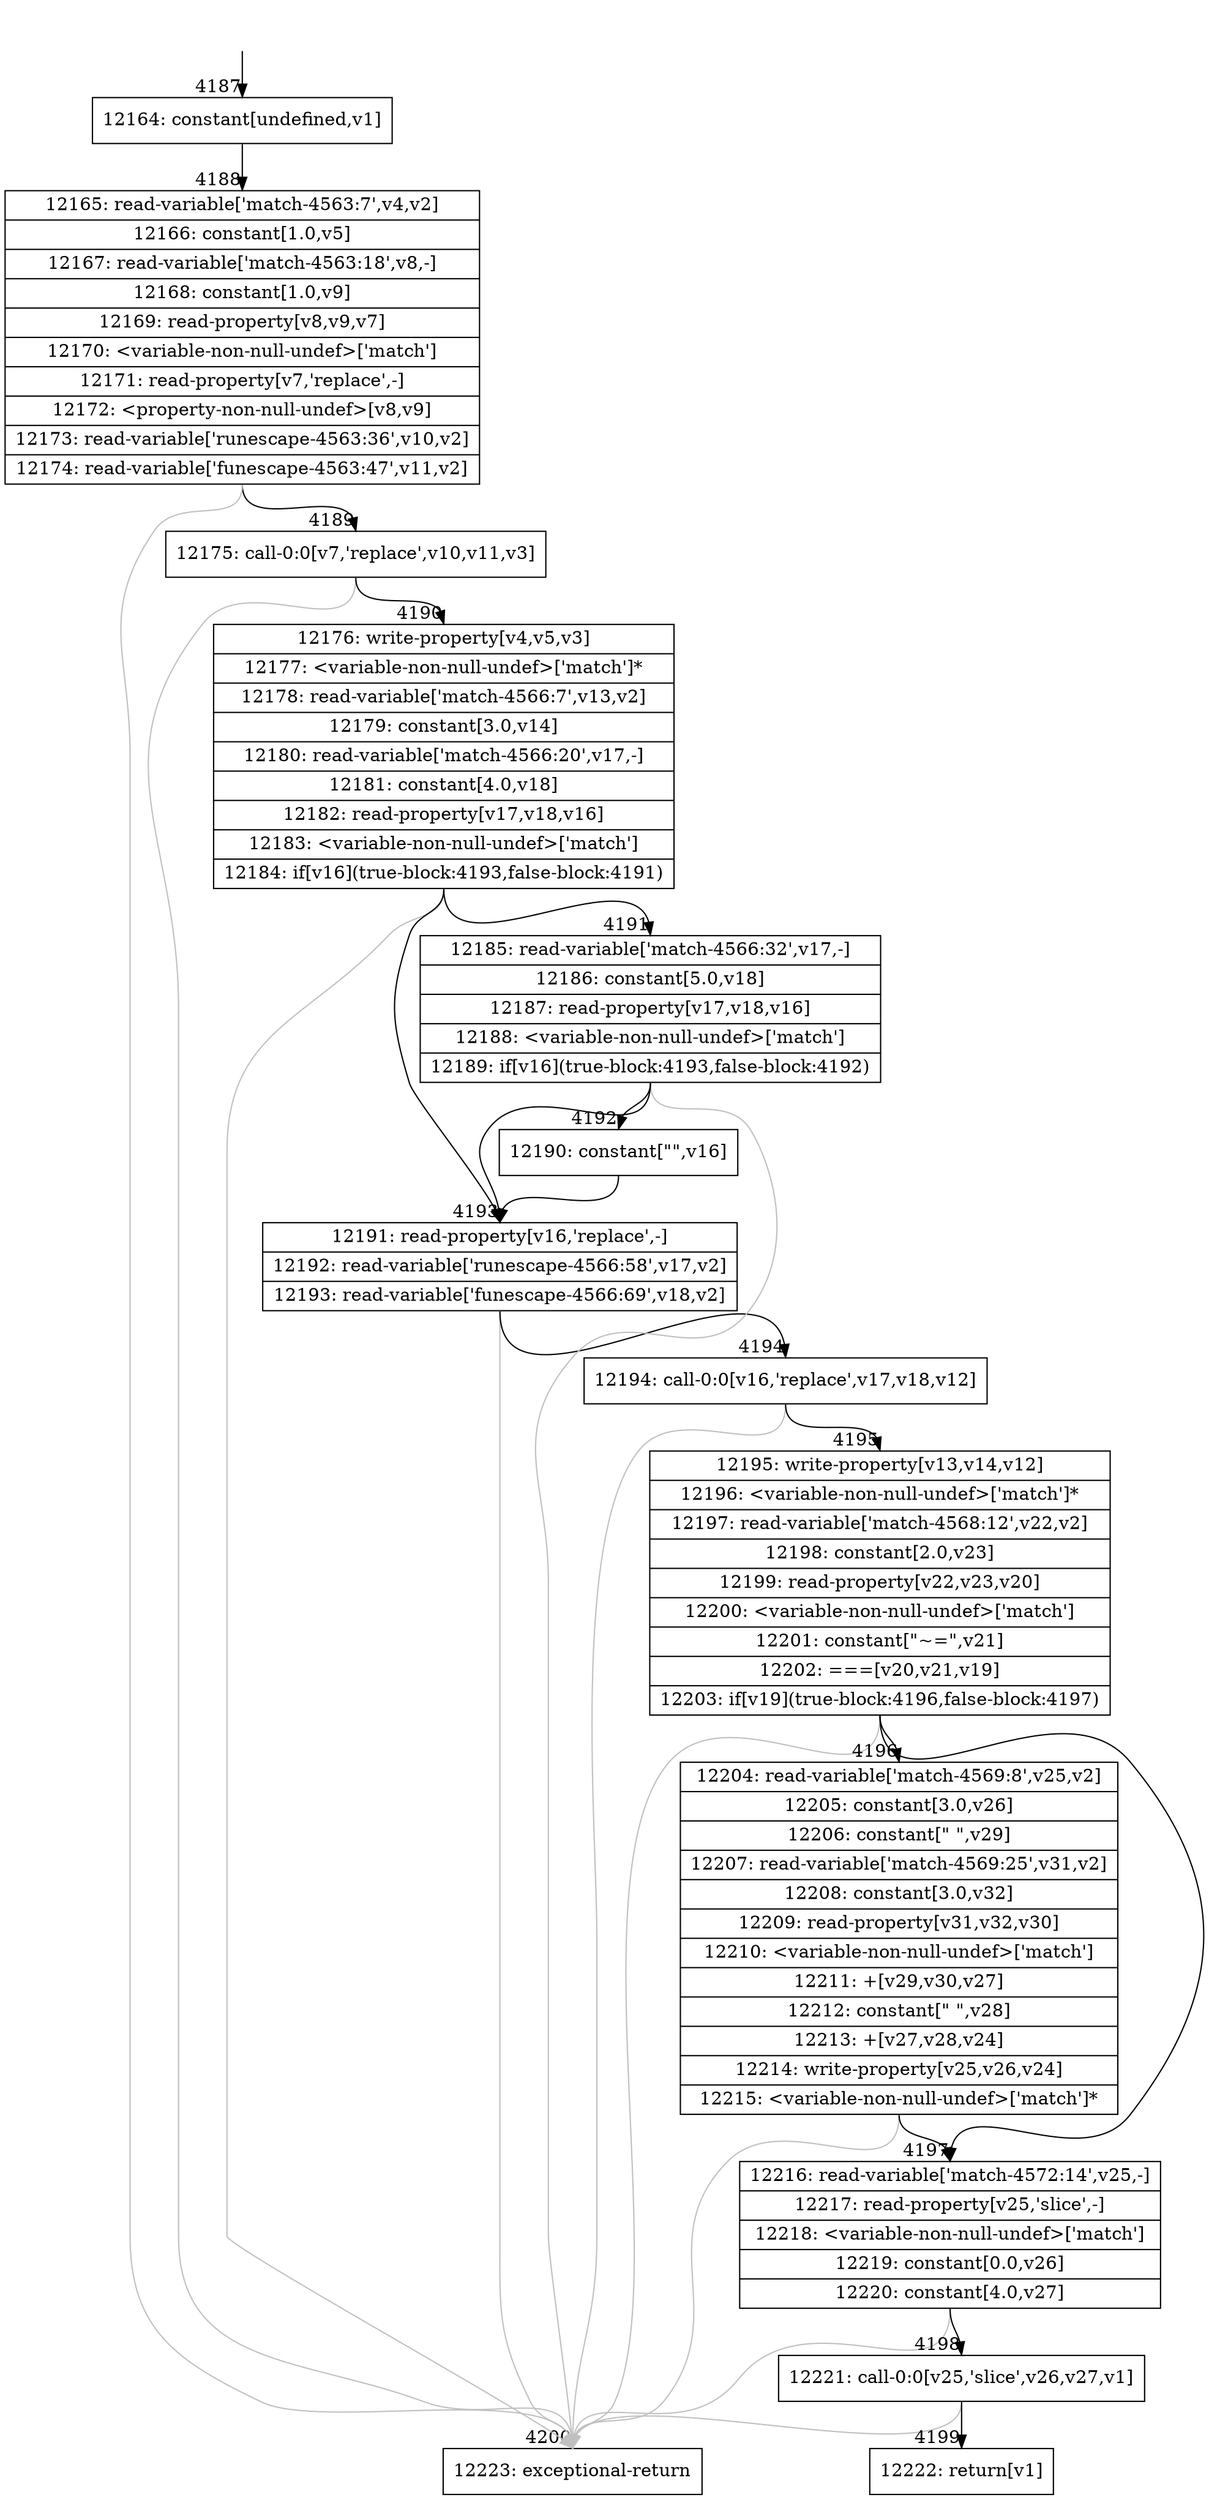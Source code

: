 digraph {
rankdir="TD"
BB_entry273[shape=none,label=""];
BB_entry273 -> BB4187 [tailport=s, headport=n, headlabel="    4187"]
BB4187 [shape=record label="{12164: constant[undefined,v1]}" ] 
BB4187 -> BB4188 [tailport=s, headport=n, headlabel="      4188"]
BB4188 [shape=record label="{12165: read-variable['match-4563:7',v4,v2]|12166: constant[1.0,v5]|12167: read-variable['match-4563:18',v8,-]|12168: constant[1.0,v9]|12169: read-property[v8,v9,v7]|12170: \<variable-non-null-undef\>['match']|12171: read-property[v7,'replace',-]|12172: \<property-non-null-undef\>[v8,v9]|12173: read-variable['runescape-4563:36',v10,v2]|12174: read-variable['funescape-4563:47',v11,v2]}" ] 
BB4188 -> BB4189 [tailport=s, headport=n, headlabel="      4189"]
BB4188 -> BB4200 [tailport=s, headport=n, color=gray, headlabel="      4200"]
BB4189 [shape=record label="{12175: call-0:0[v7,'replace',v10,v11,v3]}" ] 
BB4189 -> BB4190 [tailport=s, headport=n, headlabel="      4190"]
BB4189 -> BB4200 [tailport=s, headport=n, color=gray]
BB4190 [shape=record label="{12176: write-property[v4,v5,v3]|12177: \<variable-non-null-undef\>['match']*|12178: read-variable['match-4566:7',v13,v2]|12179: constant[3.0,v14]|12180: read-variable['match-4566:20',v17,-]|12181: constant[4.0,v18]|12182: read-property[v17,v18,v16]|12183: \<variable-non-null-undef\>['match']|12184: if[v16](true-block:4193,false-block:4191)}" ] 
BB4190 -> BB4193 [tailport=s, headport=n, headlabel="      4193"]
BB4190 -> BB4191 [tailport=s, headport=n, headlabel="      4191"]
BB4190 -> BB4200 [tailport=s, headport=n, color=gray]
BB4191 [shape=record label="{12185: read-variable['match-4566:32',v17,-]|12186: constant[5.0,v18]|12187: read-property[v17,v18,v16]|12188: \<variable-non-null-undef\>['match']|12189: if[v16](true-block:4193,false-block:4192)}" ] 
BB4191 -> BB4193 [tailport=s, headport=n]
BB4191 -> BB4192 [tailport=s, headport=n, headlabel="      4192"]
BB4191 -> BB4200 [tailport=s, headport=n, color=gray]
BB4192 [shape=record label="{12190: constant[\"\",v16]}" ] 
BB4192 -> BB4193 [tailport=s, headport=n]
BB4193 [shape=record label="{12191: read-property[v16,'replace',-]|12192: read-variable['runescape-4566:58',v17,v2]|12193: read-variable['funescape-4566:69',v18,v2]}" ] 
BB4193 -> BB4194 [tailport=s, headport=n, headlabel="      4194"]
BB4193 -> BB4200 [tailport=s, headport=n, color=gray]
BB4194 [shape=record label="{12194: call-0:0[v16,'replace',v17,v18,v12]}" ] 
BB4194 -> BB4195 [tailport=s, headport=n, headlabel="      4195"]
BB4194 -> BB4200 [tailport=s, headport=n, color=gray]
BB4195 [shape=record label="{12195: write-property[v13,v14,v12]|12196: \<variable-non-null-undef\>['match']*|12197: read-variable['match-4568:12',v22,v2]|12198: constant[2.0,v23]|12199: read-property[v22,v23,v20]|12200: \<variable-non-null-undef\>['match']|12201: constant[\"~=\",v21]|12202: ===[v20,v21,v19]|12203: if[v19](true-block:4196,false-block:4197)}" ] 
BB4195 -> BB4196 [tailport=s, headport=n, headlabel="      4196"]
BB4195 -> BB4197 [tailport=s, headport=n, headlabel="      4197"]
BB4195 -> BB4200 [tailport=s, headport=n, color=gray]
BB4196 [shape=record label="{12204: read-variable['match-4569:8',v25,v2]|12205: constant[3.0,v26]|12206: constant[\" \",v29]|12207: read-variable['match-4569:25',v31,v2]|12208: constant[3.0,v32]|12209: read-property[v31,v32,v30]|12210: \<variable-non-null-undef\>['match']|12211: +[v29,v30,v27]|12212: constant[\" \",v28]|12213: +[v27,v28,v24]|12214: write-property[v25,v26,v24]|12215: \<variable-non-null-undef\>['match']*}" ] 
BB4196 -> BB4197 [tailport=s, headport=n]
BB4196 -> BB4200 [tailport=s, headport=n, color=gray]
BB4197 [shape=record label="{12216: read-variable['match-4572:14',v25,-]|12217: read-property[v25,'slice',-]|12218: \<variable-non-null-undef\>['match']|12219: constant[0.0,v26]|12220: constant[4.0,v27]}" ] 
BB4197 -> BB4198 [tailport=s, headport=n, headlabel="      4198"]
BB4197 -> BB4200 [tailport=s, headport=n, color=gray]
BB4198 [shape=record label="{12221: call-0:0[v25,'slice',v26,v27,v1]}" ] 
BB4198 -> BB4199 [tailport=s, headport=n, headlabel="      4199"]
BB4198 -> BB4200 [tailport=s, headport=n, color=gray]
BB4199 [shape=record label="{12222: return[v1]}" ] 
BB4200 [shape=record label="{12223: exceptional-return}" ] 
}
